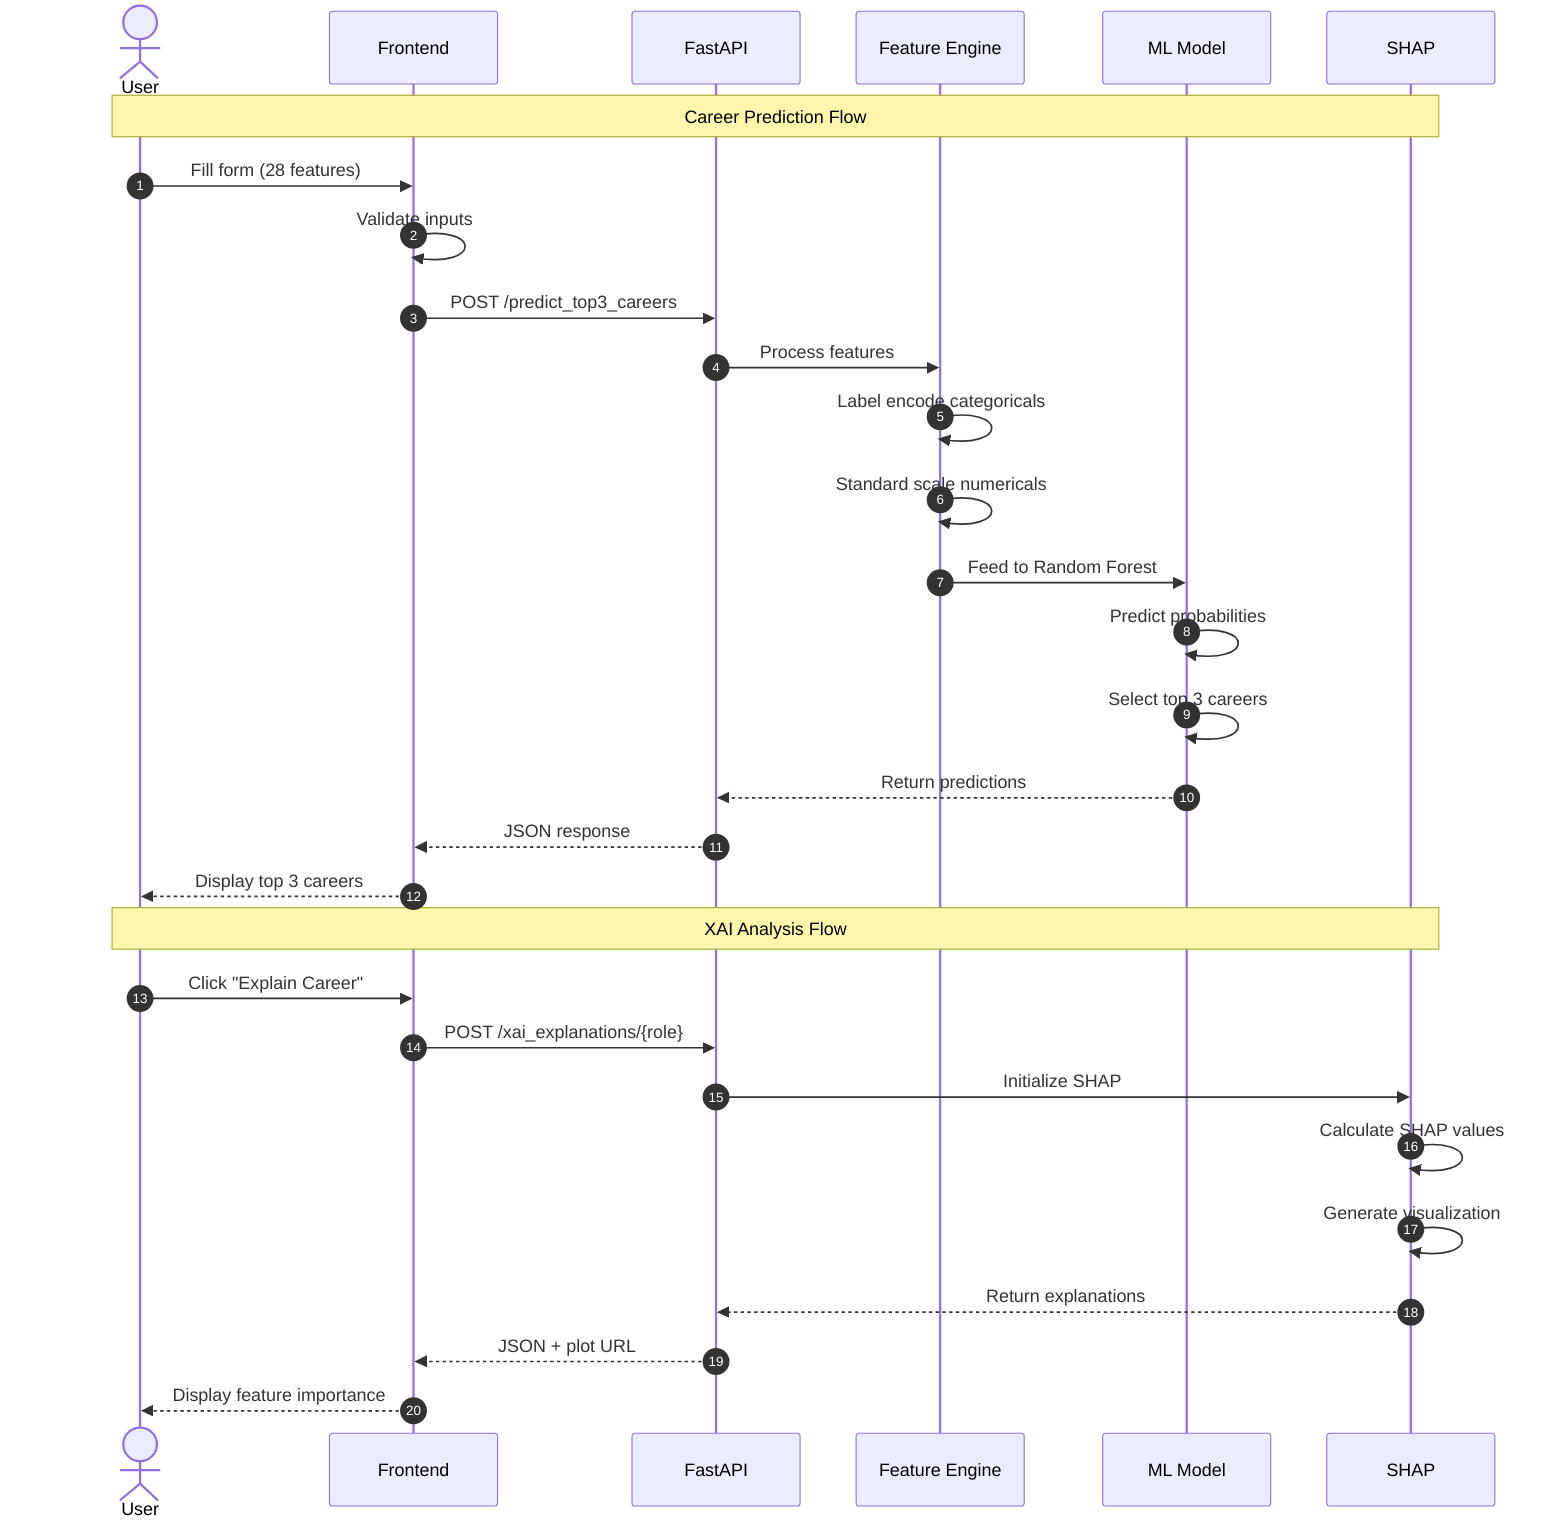 %% BrightPath - Career Prediction Sequence Diagram
%% Primary user flow for career recommendation

sequenceDiagram
    autonumber
    
    actor User
    participant UI as Frontend
    participant API as FastAPI
    participant FE as Feature Engine
    participant ML as ML Model
    participant XAI as SHAP

    Note over User,XAI: Career Prediction Flow
    
    User->>UI: Fill form (28 features)
    UI->>UI: Validate inputs
    UI->>API: POST /predict_top3_careers
    
    API->>FE: Process features
    FE->>FE: Label encode categoricals
    FE->>FE: Standard scale numericals
    
    FE->>ML: Feed to Random Forest
    ML->>ML: Predict probabilities
    ML->>ML: Select top 3 careers
    
    ML-->>API: Return predictions
    API-->>UI: JSON response
    UI-->>User: Display top 3 careers
    
    Note over User,XAI: XAI Analysis Flow
    
    User->>UI: Click "Explain Career"
    UI->>API: POST /xai_explanations/{role}
    
    API->>XAI: Initialize SHAP
    XAI->>XAI: Calculate SHAP values
    XAI->>XAI: Generate visualization
    
    XAI-->>API: Return explanations
    API-->>UI: JSON + plot URL
    UI-->>User: Display feature importance